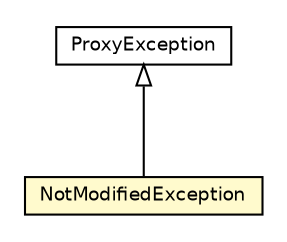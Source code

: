 #!/usr/local/bin/dot
#
# Class diagram 
# Generated by UmlGraph version 4.6 (http://www.spinellis.gr/sw/umlgraph)
#

digraph G {
	edge [fontname="Helvetica",fontsize=10,labelfontname="Helvetica",labelfontsize=10];
	node [fontname="Helvetica",fontsize=10,shape=plaintext];
	// org.apache.maven.archiva.proxy.ProxyException
	c143802 [label=<<table border="0" cellborder="1" cellspacing="0" cellpadding="2" port="p" href="./ProxyException.html">
		<tr><td><table border="0" cellspacing="0" cellpadding="1">
			<tr><td> ProxyException </td></tr>
		</table></td></tr>
		</table>>, fontname="Helvetica", fontcolor="black", fontsize=9.0];
	// org.apache.maven.archiva.proxy.NotModifiedException
	c143805 [label=<<table border="0" cellborder="1" cellspacing="0" cellpadding="2" port="p" bgcolor="lemonChiffon" href="./NotModifiedException.html">
		<tr><td><table border="0" cellspacing="0" cellpadding="1">
			<tr><td> NotModifiedException </td></tr>
		</table></td></tr>
		</table>>, fontname="Helvetica", fontcolor="black", fontsize=9.0];
	//org.apache.maven.archiva.proxy.NotModifiedException extends org.apache.maven.archiva.proxy.ProxyException
	c143802:p -> c143805:p [dir=back,arrowtail=empty];
}

